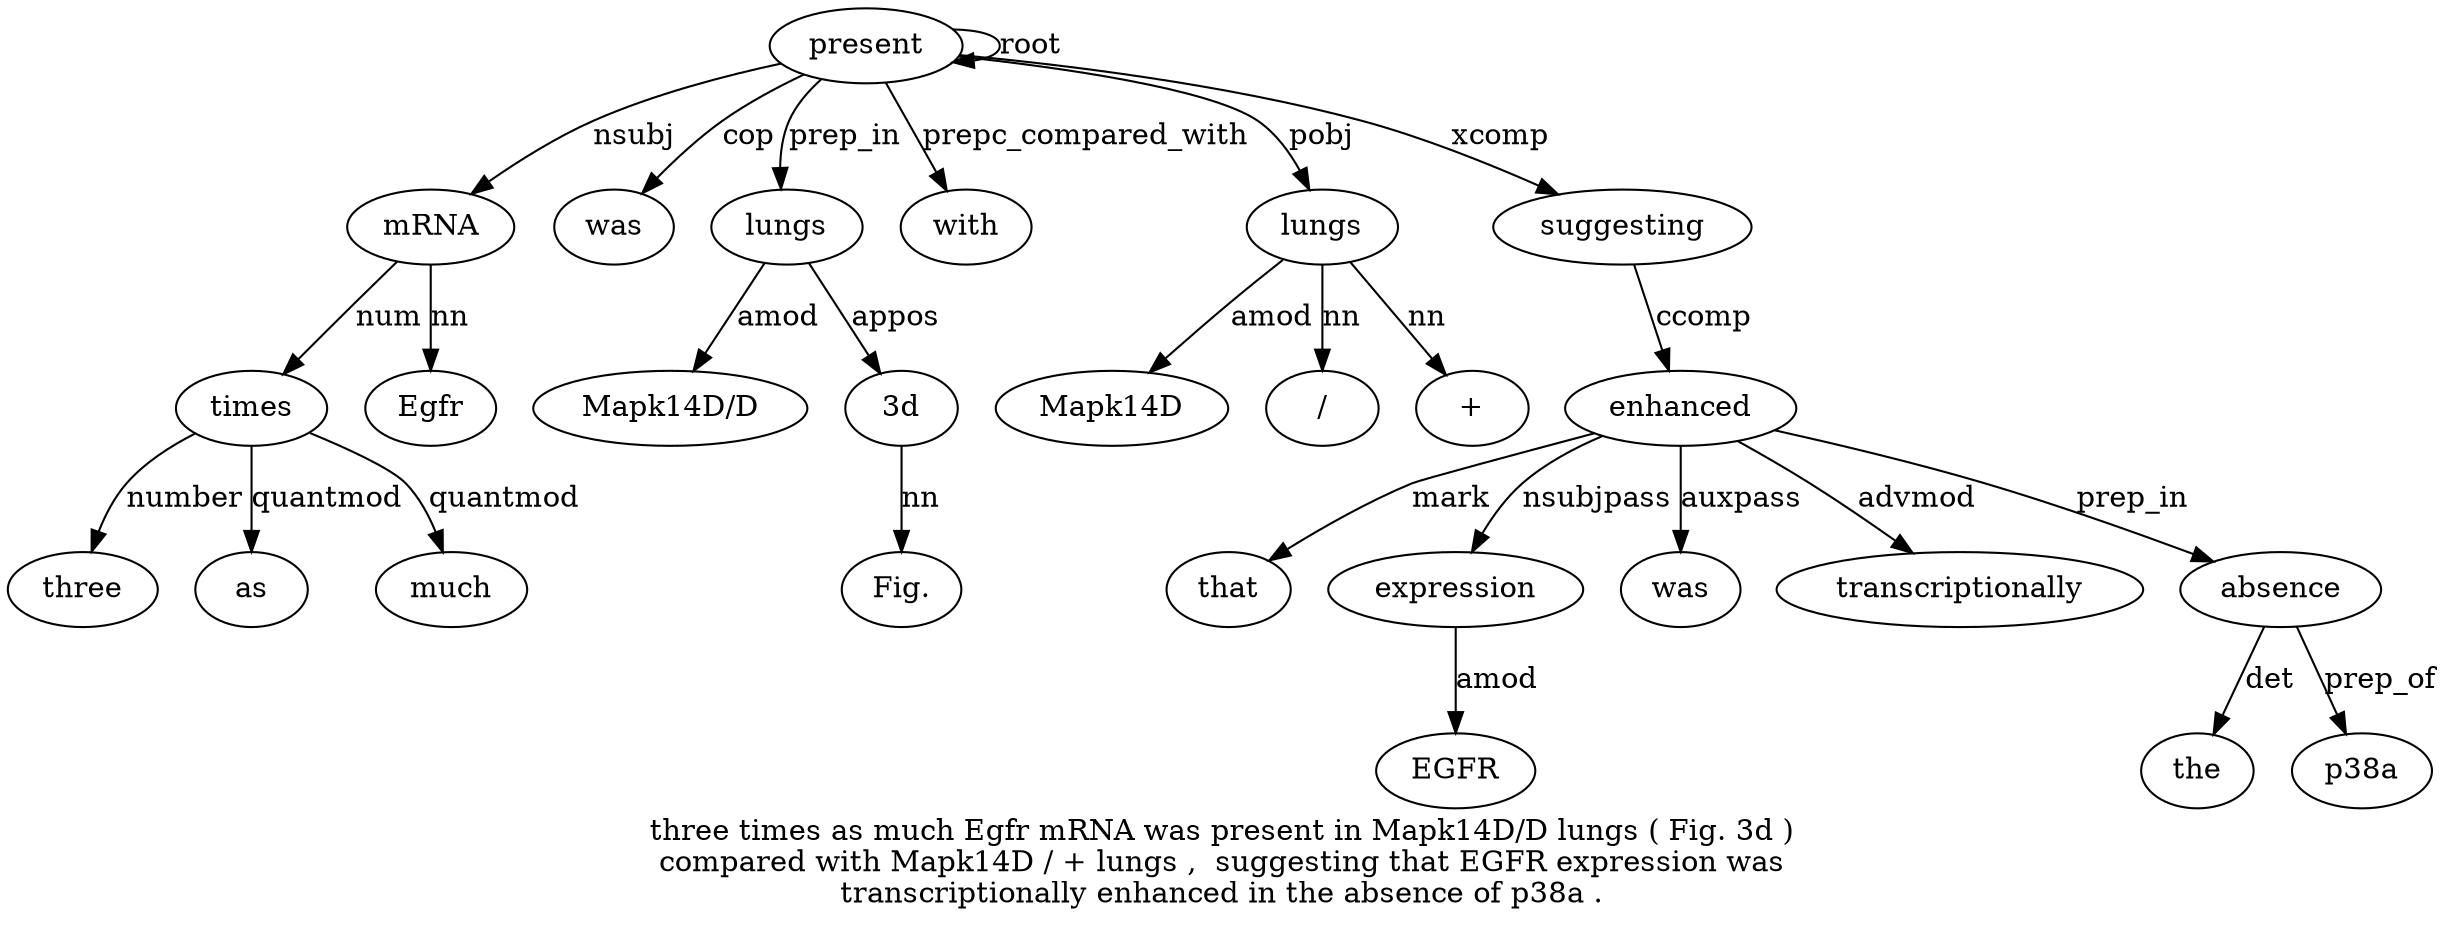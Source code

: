 digraph "three times as much Egfr mRNA was present in Mapk14D/D lungs ( Fig. 3d ) compared with Mapk14D / + lungs ,  suggesting that EGFR expression was transcriptionally enhanced in the absence of p38a ." {
label="three times as much Egfr mRNA was present in Mapk14D/D lungs ( Fig. 3d )
compared with Mapk14D / + lungs ,  suggesting that EGFR expression was
transcriptionally enhanced in the absence of p38a .";
times2 [style=filled, fillcolor=white, label=times];
three1 [style=filled, fillcolor=white, label=three];
times2 -> three1  [label=number];
mRNA6 [style=filled, fillcolor=white, label=mRNA];
mRNA6 -> times2  [label=num];
as3 [style=filled, fillcolor=white, label=as];
times2 -> as3  [label=quantmod];
much4 [style=filled, fillcolor=white, label=much];
times2 -> much4  [label=quantmod];
Egfr5 [style=filled, fillcolor=white, label=Egfr];
mRNA6 -> Egfr5  [label=nn];
present8 [style=filled, fillcolor=white, label=present];
present8 -> mRNA6  [label=nsubj];
was7 [style=filled, fillcolor=white, label=was];
present8 -> was7  [label=cop];
present8 -> present8  [label=root];
lungs11 [style=filled, fillcolor=white, label=lungs];
"Mapk14D/D10" [style=filled, fillcolor=white, label="Mapk14D/D"];
lungs11 -> "Mapk14D/D10"  [label=amod];
present8 -> lungs11  [label=prep_in];
"3d14" [style=filled, fillcolor=white, label="3d"];
"Fig.13" [style=filled, fillcolor=white, label="Fig."];
"3d14" -> "Fig.13"  [label=nn];
lungs11 -> "3d14"  [label=appos];
with17 [style=filled, fillcolor=white, label=with];
present8 -> with17  [label=prepc_compared_with];
lungs21 [style=filled, fillcolor=white, label=lungs];
Mapk14D18 [style=filled, fillcolor=white, label=Mapk14D];
lungs21 -> Mapk14D18  [label=amod];
"/19" [style=filled, fillcolor=white, label="/"];
lungs21 -> "/19"  [label=nn];
"+20" [style=filled, fillcolor=white, label="+"];
lungs21 -> "+20"  [label=nn];
present8 -> lungs21  [label=pobj];
suggesting23 [style=filled, fillcolor=white, label=suggesting];
present8 -> suggesting23  [label=xcomp];
enhanced29 [style=filled, fillcolor=white, label=enhanced];
that24 [style=filled, fillcolor=white, label=that];
enhanced29 -> that24  [label=mark];
expression26 [style=filled, fillcolor=white, label=expression];
EGFR25 [style=filled, fillcolor=white, label=EGFR];
expression26 -> EGFR25  [label=amod];
enhanced29 -> expression26  [label=nsubjpass];
was27 [style=filled, fillcolor=white, label=was];
enhanced29 -> was27  [label=auxpass];
transcriptionally28 [style=filled, fillcolor=white, label=transcriptionally];
enhanced29 -> transcriptionally28  [label=advmod];
suggesting23 -> enhanced29  [label=ccomp];
absence32 [style=filled, fillcolor=white, label=absence];
the31 [style=filled, fillcolor=white, label=the];
absence32 -> the31  [label=det];
enhanced29 -> absence32  [label=prep_in];
p38a34 [style=filled, fillcolor=white, label=p38a];
absence32 -> p38a34  [label=prep_of];
}
